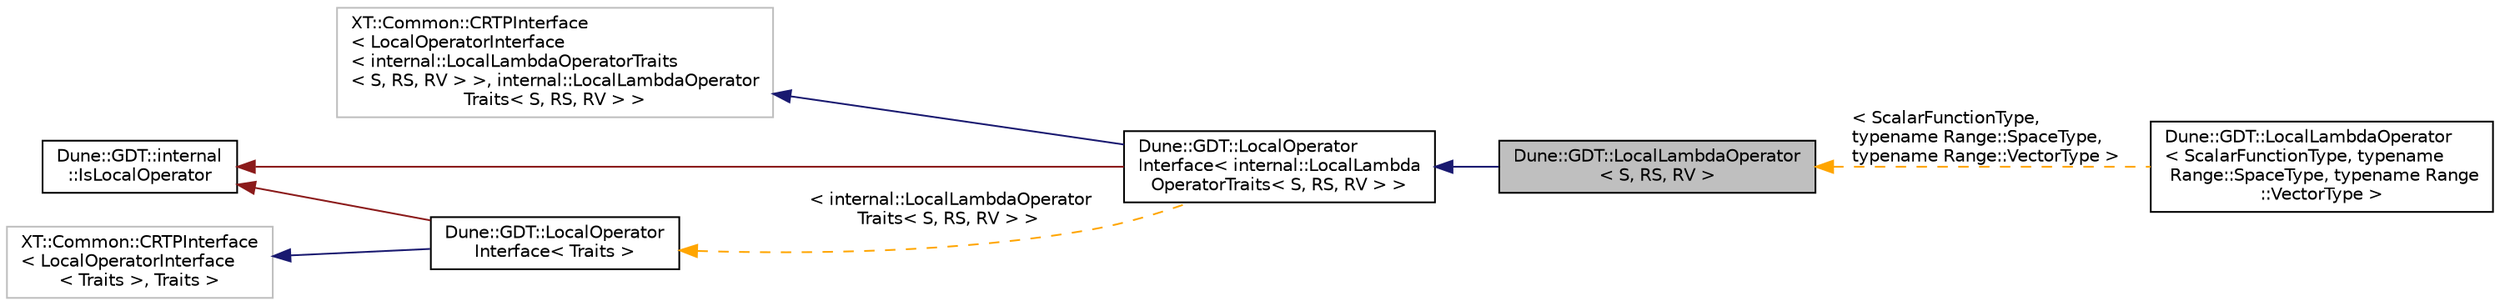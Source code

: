digraph "Dune::GDT::LocalLambdaOperator&lt; S, RS, RV &gt;"
{
  edge [fontname="Helvetica",fontsize="10",labelfontname="Helvetica",labelfontsize="10"];
  node [fontname="Helvetica",fontsize="10",shape=record];
  rankdir="LR";
  Node0 [label="Dune::GDT::LocalLambdaOperator\l\< S, RS, RV \>",height=0.2,width=0.4,color="black", fillcolor="grey75", style="filled", fontcolor="black"];
  Node1 -> Node0 [dir="back",color="midnightblue",fontsize="10",style="solid",fontname="Helvetica"];
  Node1 [label="Dune::GDT::LocalOperator\lInterface\< internal::LocalLambda\lOperatorTraits\< S, RS, RV \> \>",height=0.2,width=0.4,color="black", fillcolor="white", style="filled",URL="$a01687.html"];
  Node2 -> Node1 [dir="back",color="midnightblue",fontsize="10",style="solid",fontname="Helvetica"];
  Node2 [label="XT::Common::CRTPInterface\l\< LocalOperatorInterface\l\< internal::LocalLambdaOperatorTraits\l\< S, RS, RV \> \>, internal::LocalLambdaOperator\lTraits\< S, RS, RV \> \>",height=0.2,width=0.4,color="grey75", fillcolor="white", style="filled"];
  Node3 -> Node1 [dir="back",color="firebrick4",fontsize="10",style="solid",fontname="Helvetica"];
  Node3 [label="Dune::GDT::internal\l::IsLocalOperator",height=0.2,width=0.4,color="black", fillcolor="white", style="filled",URL="$a01675.html"];
  Node4 -> Node1 [dir="back",color="orange",fontsize="10",style="dashed",label=" \< internal::LocalLambdaOperator\lTraits\< S, RS, RV \> \>" ,fontname="Helvetica"];
  Node4 [label="Dune::GDT::LocalOperator\lInterface\< Traits \>",height=0.2,width=0.4,color="black", fillcolor="white", style="filled",URL="$a01687.html"];
  Node5 -> Node4 [dir="back",color="midnightblue",fontsize="10",style="solid",fontname="Helvetica"];
  Node5 [label="XT::Common::CRTPInterface\l\< LocalOperatorInterface\l\< Traits \>, Traits \>",height=0.2,width=0.4,color="grey75", fillcolor="white", style="filled"];
  Node3 -> Node4 [dir="back",color="firebrick4",fontsize="10",style="solid",fontname="Helvetica"];
  Node0 -> Node6 [dir="back",color="orange",fontsize="10",style="dashed",label=" \< ScalarFunctionType,\l typename Range::SpaceType,\l typename Range::VectorType \>" ,fontname="Helvetica"];
  Node6 [label="Dune::GDT::LocalLambdaOperator\l\< ScalarFunctionType, typename\l Range::SpaceType, typename Range\l::VectorType \>",height=0.2,width=0.4,color="black", fillcolor="white", style="filled",URL="$a01747.html"];
}
